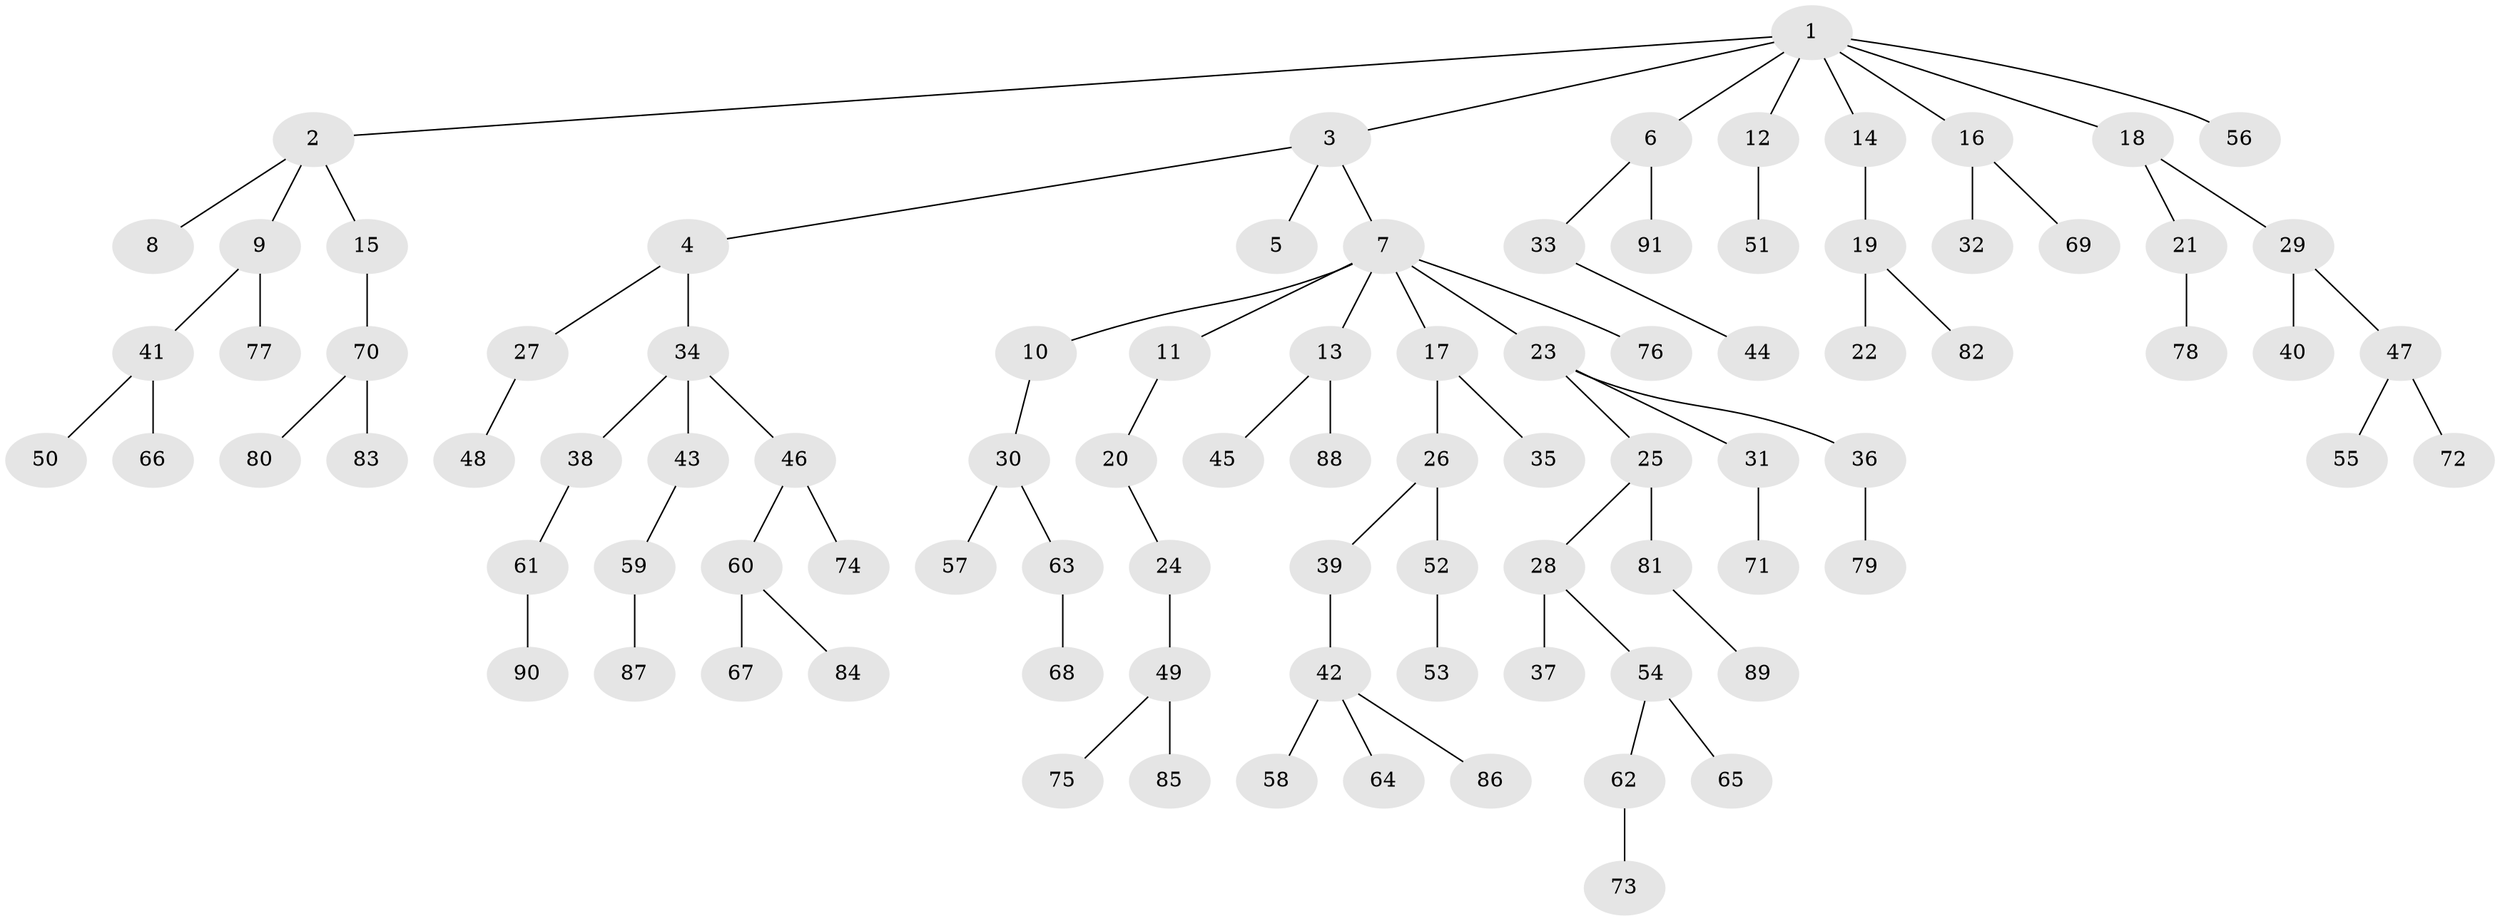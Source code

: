 // coarse degree distribution, {7: 0.016666666666666666, 4: 0.08333333333333333, 9: 0.016666666666666666, 3: 0.11666666666666667, 1: 0.5166666666666667, 2: 0.25}
// Generated by graph-tools (version 1.1) at 2025/42/03/06/25 10:42:02]
// undirected, 91 vertices, 90 edges
graph export_dot {
graph [start="1"]
  node [color=gray90,style=filled];
  1;
  2;
  3;
  4;
  5;
  6;
  7;
  8;
  9;
  10;
  11;
  12;
  13;
  14;
  15;
  16;
  17;
  18;
  19;
  20;
  21;
  22;
  23;
  24;
  25;
  26;
  27;
  28;
  29;
  30;
  31;
  32;
  33;
  34;
  35;
  36;
  37;
  38;
  39;
  40;
  41;
  42;
  43;
  44;
  45;
  46;
  47;
  48;
  49;
  50;
  51;
  52;
  53;
  54;
  55;
  56;
  57;
  58;
  59;
  60;
  61;
  62;
  63;
  64;
  65;
  66;
  67;
  68;
  69;
  70;
  71;
  72;
  73;
  74;
  75;
  76;
  77;
  78;
  79;
  80;
  81;
  82;
  83;
  84;
  85;
  86;
  87;
  88;
  89;
  90;
  91;
  1 -- 2;
  1 -- 3;
  1 -- 6;
  1 -- 12;
  1 -- 14;
  1 -- 16;
  1 -- 18;
  1 -- 56;
  2 -- 8;
  2 -- 9;
  2 -- 15;
  3 -- 4;
  3 -- 5;
  3 -- 7;
  4 -- 27;
  4 -- 34;
  6 -- 33;
  6 -- 91;
  7 -- 10;
  7 -- 11;
  7 -- 13;
  7 -- 17;
  7 -- 23;
  7 -- 76;
  9 -- 41;
  9 -- 77;
  10 -- 30;
  11 -- 20;
  12 -- 51;
  13 -- 45;
  13 -- 88;
  14 -- 19;
  15 -- 70;
  16 -- 32;
  16 -- 69;
  17 -- 26;
  17 -- 35;
  18 -- 21;
  18 -- 29;
  19 -- 22;
  19 -- 82;
  20 -- 24;
  21 -- 78;
  23 -- 25;
  23 -- 31;
  23 -- 36;
  24 -- 49;
  25 -- 28;
  25 -- 81;
  26 -- 39;
  26 -- 52;
  27 -- 48;
  28 -- 37;
  28 -- 54;
  29 -- 40;
  29 -- 47;
  30 -- 57;
  30 -- 63;
  31 -- 71;
  33 -- 44;
  34 -- 38;
  34 -- 43;
  34 -- 46;
  36 -- 79;
  38 -- 61;
  39 -- 42;
  41 -- 50;
  41 -- 66;
  42 -- 58;
  42 -- 64;
  42 -- 86;
  43 -- 59;
  46 -- 60;
  46 -- 74;
  47 -- 55;
  47 -- 72;
  49 -- 75;
  49 -- 85;
  52 -- 53;
  54 -- 62;
  54 -- 65;
  59 -- 87;
  60 -- 67;
  60 -- 84;
  61 -- 90;
  62 -- 73;
  63 -- 68;
  70 -- 80;
  70 -- 83;
  81 -- 89;
}
